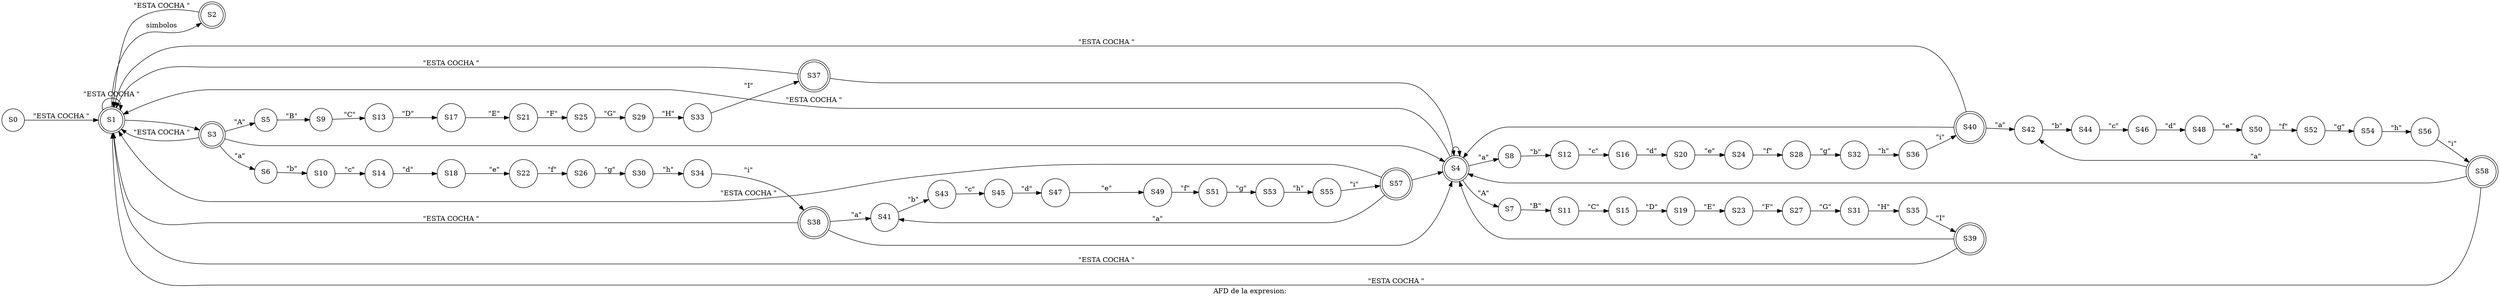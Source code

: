 digraph dot{
rankdir=LR;
 node[shape="circle"];
label = "AFD de la expresion:";
S0[label = "S0"];
S0->S1[label="\"ESTA COCHA \""];
S1[shape = "doublecircle"];S1[label = "S1"];
S1->S1[label="\"ESTA COCHA \""];
S1[shape = "doublecircle"];S1->S2[label="simbolos"];
S2[shape = "doublecircle"];S1->S3[label="
"];
S3[shape = "doublecircle"];S2[label = "S2"];
S2->S1[label="\"ESTA COCHA \""];
S1[shape = "doublecircle"];S3[label = "S3"];
S3->S1[label="\"ESTA COCHA \""];
S1[shape = "doublecircle"];S3->S4[label="
"];
S4[shape = "doublecircle"];S3->S5[label="\"A\""];
S3->S6[label="\"a\""];
S4[label = "S4"];
S4->S1[label="\"ESTA COCHA \""];
S1[shape = "doublecircle"];S4->S4[label="
"];
S4[shape = "doublecircle"];S4->S7[label="\"A\""];
S4->S8[label="\"a\""];
S5[label = "S5"];
S5->S9[label="\"B\""];
S6[label = "S6"];
S6->S10[label="\"b\""];
S7[label = "S7"];
S7->S11[label="\"B\""];
S8[label = "S8"];
S8->S12[label="\"b\""];
S9[label = "S9"];
S9->S13[label="\"C\""];
S10[label = "S10"];
S10->S14[label="\"c\""];
S11[label = "S11"];
S11->S15[label="\"C\""];
S12[label = "S12"];
S12->S16[label="\"c\""];
S13[label = "S13"];
S13->S17[label="\"D\""];
S14[label = "S14"];
S14->S18[label="\"d\""];
S15[label = "S15"];
S15->S19[label="\"D\""];
S16[label = "S16"];
S16->S20[label="\"d\""];
S17[label = "S17"];
S17->S21[label="\"E\""];
S18[label = "S18"];
S18->S22[label="\"e\""];
S19[label = "S19"];
S19->S23[label="\"E\""];
S20[label = "S20"];
S20->S24[label="\"e\""];
S21[label = "S21"];
S21->S25[label="\"F\""];
S22[label = "S22"];
S22->S26[label="\"f\""];
S23[label = "S23"];
S23->S27[label="\"F\""];
S24[label = "S24"];
S24->S28[label="\"f\""];
S25[label = "S25"];
S25->S29[label="\"G\""];
S26[label = "S26"];
S26->S30[label="\"g\""];
S27[label = "S27"];
S27->S31[label="\"G\""];
S28[label = "S28"];
S28->S32[label="\"g\""];
S29[label = "S29"];
S29->S33[label="\"H\""];
S30[label = "S30"];
S30->S34[label="\"h\""];
S31[label = "S31"];
S31->S35[label="\"H\""];
S32[label = "S32"];
S32->S36[label="\"h\""];
S33[label = "S33"];
S33->S37[label="\"I\""];
S37[shape = "doublecircle"];S34[label = "S34"];
S34->S38[label="\"i\""];
S38[shape = "doublecircle"];S35[label = "S35"];
S35->S39[label="\"I\""];
S39[shape = "doublecircle"];S36[label = "S36"];
S36->S40[label="\"i\""];
S40[shape = "doublecircle"];S37[label = "S37"];
S37->S1[label="\"ESTA COCHA \""];
S1[shape = "doublecircle"];S37->S4[label="
"];
S4[shape = "doublecircle"];S38[label = "S38"];
S38->S1[label="\"ESTA COCHA \""];
S1[shape = "doublecircle"];S38->S4[label="
"];
S4[shape = "doublecircle"];S38->S41[label="\"a\""];
S39[label = "S39"];
S39->S1[label="\"ESTA COCHA \""];
S1[shape = "doublecircle"];S39->S4[label="
"];
S4[shape = "doublecircle"];S40[label = "S40"];
S40->S1[label="\"ESTA COCHA \""];
S1[shape = "doublecircle"];S40->S4[label="
"];
S4[shape = "doublecircle"];S40->S42[label="\"a\""];
S41[label = "S41"];
S41->S43[label="\"b\""];
S42[label = "S42"];
S42->S44[label="\"b\""];
S43[label = "S43"];
S43->S45[label="\"c\""];
S44[label = "S44"];
S44->S46[label="\"c\""];
S45[label = "S45"];
S45->S47[label="\"d\""];
S46[label = "S46"];
S46->S48[label="\"d\""];
S47[label = "S47"];
S47->S49[label="\"e\""];
S48[label = "S48"];
S48->S50[label="\"e\""];
S49[label = "S49"];
S49->S51[label="\"f\""];
S50[label = "S50"];
S50->S52[label="\"f\""];
S51[label = "S51"];
S51->S53[label="\"g\""];
S52[label = "S52"];
S52->S54[label="\"g\""];
S53[label = "S53"];
S53->S55[label="\"h\""];
S54[label = "S54"];
S54->S56[label="\"h\""];
S55[label = "S55"];
S55->S57[label="\"i\""];
S57[shape = "doublecircle"];S56[label = "S56"];
S56->S58[label="\"i\""];
S58[shape = "doublecircle"];S57[label = "S57"];
S57->S1[label="\"ESTA COCHA \""];
S1[shape = "doublecircle"];S57->S4[label="
"];
S4[shape = "doublecircle"];S57->S41[label="\"a\""];
S58[label = "S58"];
S58->S1[label="\"ESTA COCHA \""];
S1[shape = "doublecircle"];S58->S4[label="
"];
S4[shape = "doublecircle"];S58->S42[label="\"a\""];

}